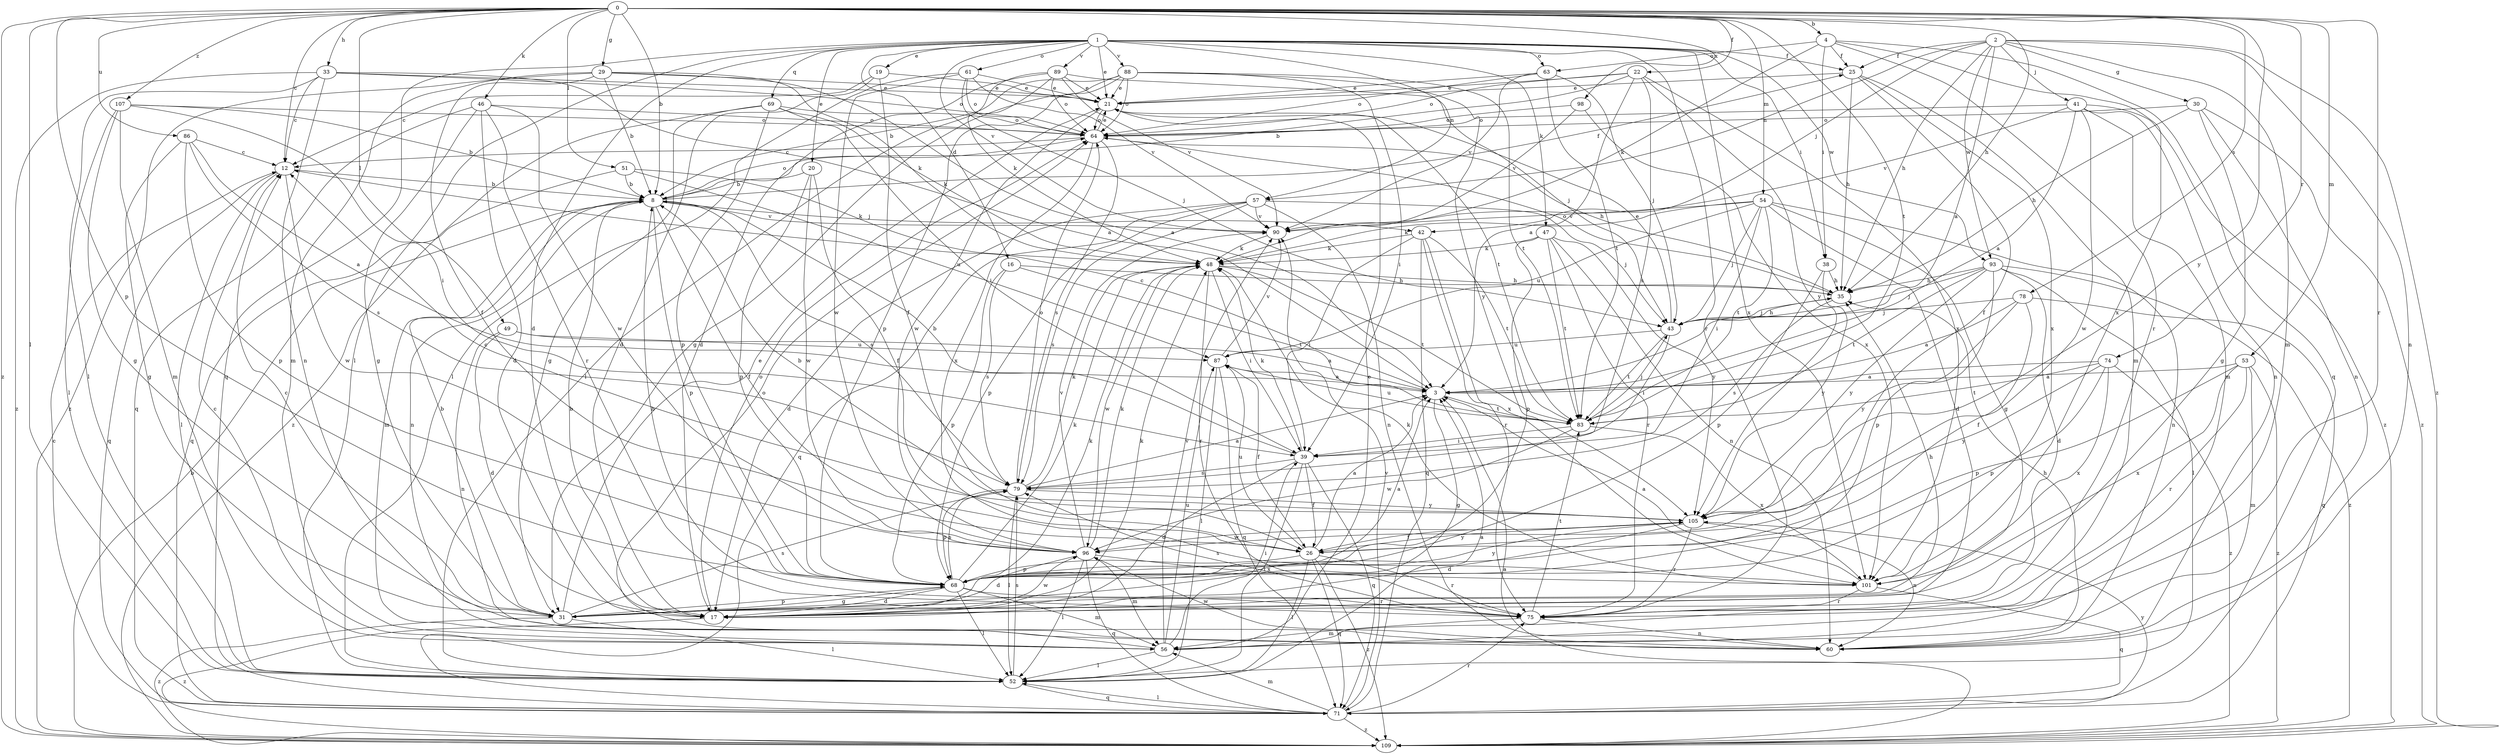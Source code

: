 strict digraph  {
0;
1;
2;
3;
4;
8;
12;
16;
17;
19;
20;
21;
22;
25;
26;
29;
30;
31;
33;
35;
38;
39;
41;
42;
43;
46;
47;
48;
49;
51;
52;
53;
54;
56;
57;
60;
61;
63;
64;
68;
69;
71;
74;
75;
78;
79;
83;
86;
87;
88;
89;
90;
93;
96;
98;
101;
105;
107;
109;
0 -> 4  [label=b];
0 -> 8  [label=b];
0 -> 12  [label=c];
0 -> 22  [label=f];
0 -> 29  [label=g];
0 -> 33  [label=h];
0 -> 35  [label=h];
0 -> 46  [label=k];
0 -> 49  [label=l];
0 -> 51  [label=l];
0 -> 52  [label=l];
0 -> 53  [label=m];
0 -> 54  [label=m];
0 -> 68  [label=p];
0 -> 74  [label=r];
0 -> 75  [label=r];
0 -> 78  [label=s];
0 -> 83  [label=t];
0 -> 86  [label=u];
0 -> 98  [label=x];
0 -> 105  [label=y];
0 -> 107  [label=z];
0 -> 109  [label=z];
1 -> 16  [label=d];
1 -> 17  [label=d];
1 -> 19  [label=e];
1 -> 20  [label=e];
1 -> 21  [label=e];
1 -> 25  [label=f];
1 -> 38  [label=i];
1 -> 47  [label=k];
1 -> 52  [label=l];
1 -> 57  [label=n];
1 -> 61  [label=o];
1 -> 63  [label=o];
1 -> 69  [label=q];
1 -> 71  [label=q];
1 -> 75  [label=r];
1 -> 88  [label=v];
1 -> 89  [label=v];
1 -> 90  [label=v];
1 -> 93  [label=w];
1 -> 101  [label=x];
2 -> 3  [label=a];
2 -> 25  [label=f];
2 -> 30  [label=g];
2 -> 35  [label=h];
2 -> 41  [label=j];
2 -> 42  [label=j];
2 -> 56  [label=m];
2 -> 57  [label=n];
2 -> 60  [label=n];
2 -> 93  [label=w];
2 -> 109  [label=z];
3 -> 12  [label=c];
3 -> 31  [label=g];
3 -> 83  [label=t];
4 -> 25  [label=f];
4 -> 38  [label=i];
4 -> 48  [label=k];
4 -> 63  [label=o];
4 -> 71  [label=q];
4 -> 75  [label=r];
4 -> 101  [label=x];
8 -> 25  [label=f];
8 -> 26  [label=f];
8 -> 42  [label=j];
8 -> 56  [label=m];
8 -> 60  [label=n];
8 -> 64  [label=o];
8 -> 68  [label=p];
8 -> 79  [label=s];
8 -> 90  [label=v];
12 -> 8  [label=b];
12 -> 52  [label=l];
12 -> 71  [label=q];
12 -> 96  [label=w];
16 -> 35  [label=h];
16 -> 68  [label=p];
16 -> 79  [label=s];
16 -> 83  [label=t];
17 -> 8  [label=b];
17 -> 48  [label=k];
17 -> 64  [label=o];
17 -> 96  [label=w];
17 -> 109  [label=z];
19 -> 12  [label=c];
19 -> 17  [label=d];
19 -> 21  [label=e];
19 -> 26  [label=f];
20 -> 8  [label=b];
20 -> 26  [label=f];
20 -> 68  [label=p];
20 -> 96  [label=w];
21 -> 64  [label=o];
21 -> 83  [label=t];
21 -> 96  [label=w];
22 -> 3  [label=a];
22 -> 8  [label=b];
22 -> 21  [label=e];
22 -> 64  [label=o];
22 -> 79  [label=s];
22 -> 101  [label=x];
22 -> 105  [label=y];
25 -> 21  [label=e];
25 -> 26  [label=f];
25 -> 35  [label=h];
25 -> 56  [label=m];
25 -> 101  [label=x];
26 -> 3  [label=a];
26 -> 52  [label=l];
26 -> 68  [label=p];
26 -> 71  [label=q];
26 -> 75  [label=r];
26 -> 87  [label=u];
26 -> 105  [label=y];
26 -> 109  [label=z];
29 -> 3  [label=a];
29 -> 8  [label=b];
29 -> 21  [label=e];
29 -> 26  [label=f];
29 -> 48  [label=k];
29 -> 56  [label=m];
29 -> 109  [label=z];
30 -> 31  [label=g];
30 -> 35  [label=h];
30 -> 60  [label=n];
30 -> 64  [label=o];
30 -> 109  [label=z];
31 -> 8  [label=b];
31 -> 12  [label=c];
31 -> 21  [label=e];
31 -> 35  [label=h];
31 -> 48  [label=k];
31 -> 52  [label=l];
31 -> 68  [label=p];
31 -> 79  [label=s];
31 -> 109  [label=z];
33 -> 3  [label=a];
33 -> 12  [label=c];
33 -> 21  [label=e];
33 -> 52  [label=l];
33 -> 60  [label=n];
33 -> 64  [label=o];
33 -> 109  [label=z];
35 -> 43  [label=j];
35 -> 64  [label=o];
35 -> 79  [label=s];
38 -> 35  [label=h];
38 -> 68  [label=p];
38 -> 105  [label=y];
39 -> 8  [label=b];
39 -> 17  [label=d];
39 -> 26  [label=f];
39 -> 48  [label=k];
39 -> 52  [label=l];
39 -> 71  [label=q];
39 -> 79  [label=s];
41 -> 3  [label=a];
41 -> 56  [label=m];
41 -> 60  [label=n];
41 -> 64  [label=o];
41 -> 90  [label=v];
41 -> 96  [label=w];
41 -> 109  [label=z];
42 -> 39  [label=i];
42 -> 48  [label=k];
42 -> 71  [label=q];
42 -> 75  [label=r];
42 -> 83  [label=t];
42 -> 101  [label=x];
43 -> 21  [label=e];
43 -> 35  [label=h];
43 -> 39  [label=i];
43 -> 83  [label=t];
43 -> 87  [label=u];
46 -> 17  [label=d];
46 -> 31  [label=g];
46 -> 64  [label=o];
46 -> 71  [label=q];
46 -> 75  [label=r];
46 -> 96  [label=w];
47 -> 48  [label=k];
47 -> 60  [label=n];
47 -> 68  [label=p];
47 -> 75  [label=r];
47 -> 83  [label=t];
47 -> 105  [label=y];
48 -> 35  [label=h];
48 -> 39  [label=i];
48 -> 75  [label=r];
48 -> 83  [label=t];
48 -> 96  [label=w];
49 -> 3  [label=a];
49 -> 17  [label=d];
49 -> 60  [label=n];
49 -> 87  [label=u];
51 -> 8  [label=b];
51 -> 48  [label=k];
51 -> 71  [label=q];
51 -> 87  [label=u];
52 -> 3  [label=a];
52 -> 71  [label=q];
52 -> 79  [label=s];
53 -> 3  [label=a];
53 -> 56  [label=m];
53 -> 68  [label=p];
53 -> 75  [label=r];
53 -> 101  [label=x];
53 -> 109  [label=z];
54 -> 17  [label=d];
54 -> 31  [label=g];
54 -> 39  [label=i];
54 -> 43  [label=j];
54 -> 48  [label=k];
54 -> 60  [label=n];
54 -> 83  [label=t];
54 -> 87  [label=u];
54 -> 90  [label=v];
56 -> 12  [label=c];
56 -> 21  [label=e];
56 -> 39  [label=i];
56 -> 52  [label=l];
56 -> 64  [label=o];
56 -> 87  [label=u];
56 -> 90  [label=v];
57 -> 17  [label=d];
57 -> 43  [label=j];
57 -> 60  [label=n];
57 -> 68  [label=p];
57 -> 71  [label=q];
57 -> 79  [label=s];
57 -> 90  [label=v];
60 -> 35  [label=h];
60 -> 96  [label=w];
61 -> 21  [label=e];
61 -> 43  [label=j];
61 -> 52  [label=l];
61 -> 64  [label=o];
61 -> 90  [label=v];
61 -> 96  [label=w];
63 -> 21  [label=e];
63 -> 43  [label=j];
63 -> 64  [label=o];
63 -> 83  [label=t];
63 -> 90  [label=v];
64 -> 12  [label=c];
64 -> 21  [label=e];
64 -> 35  [label=h];
64 -> 79  [label=s];
64 -> 101  [label=x];
68 -> 3  [label=a];
68 -> 17  [label=d];
68 -> 31  [label=g];
68 -> 48  [label=k];
68 -> 52  [label=l];
68 -> 56  [label=m];
68 -> 75  [label=r];
68 -> 79  [label=s];
68 -> 105  [label=y];
69 -> 31  [label=g];
69 -> 39  [label=i];
69 -> 48  [label=k];
69 -> 64  [label=o];
69 -> 68  [label=p];
69 -> 109  [label=z];
71 -> 12  [label=c];
71 -> 52  [label=l];
71 -> 56  [label=m];
71 -> 75  [label=r];
71 -> 90  [label=v];
71 -> 105  [label=y];
71 -> 109  [label=z];
74 -> 3  [label=a];
74 -> 68  [label=p];
74 -> 83  [label=t];
74 -> 101  [label=x];
74 -> 105  [label=y];
74 -> 109  [label=z];
75 -> 8  [label=b];
75 -> 56  [label=m];
75 -> 60  [label=n];
75 -> 79  [label=s];
75 -> 83  [label=t];
78 -> 3  [label=a];
78 -> 26  [label=f];
78 -> 43  [label=j];
78 -> 71  [label=q];
78 -> 105  [label=y];
79 -> 3  [label=a];
79 -> 48  [label=k];
79 -> 52  [label=l];
79 -> 64  [label=o];
79 -> 68  [label=p];
79 -> 105  [label=y];
83 -> 39  [label=i];
83 -> 43  [label=j];
83 -> 87  [label=u];
83 -> 96  [label=w];
83 -> 101  [label=x];
86 -> 3  [label=a];
86 -> 12  [label=c];
86 -> 31  [label=g];
86 -> 68  [label=p];
86 -> 79  [label=s];
87 -> 3  [label=a];
87 -> 26  [label=f];
87 -> 52  [label=l];
87 -> 71  [label=q];
87 -> 90  [label=v];
88 -> 8  [label=b];
88 -> 21  [label=e];
88 -> 31  [label=g];
88 -> 39  [label=i];
88 -> 64  [label=o];
88 -> 68  [label=p];
88 -> 83  [label=t];
88 -> 105  [label=y];
89 -> 17  [label=d];
89 -> 21  [label=e];
89 -> 43  [label=j];
89 -> 48  [label=k];
89 -> 52  [label=l];
89 -> 64  [label=o];
89 -> 90  [label=v];
90 -> 48  [label=k];
93 -> 17  [label=d];
93 -> 35  [label=h];
93 -> 43  [label=j];
93 -> 52  [label=l];
93 -> 68  [label=p];
93 -> 83  [label=t];
93 -> 105  [label=y];
93 -> 109  [label=z];
96 -> 17  [label=d];
96 -> 48  [label=k];
96 -> 52  [label=l];
96 -> 56  [label=m];
96 -> 71  [label=q];
96 -> 90  [label=v];
96 -> 101  [label=x];
98 -> 64  [label=o];
98 -> 90  [label=v];
98 -> 101  [label=x];
101 -> 3  [label=a];
101 -> 48  [label=k];
101 -> 71  [label=q];
101 -> 75  [label=r];
105 -> 8  [label=b];
105 -> 12  [label=c];
105 -> 17  [label=d];
105 -> 26  [label=f];
105 -> 60  [label=n];
105 -> 75  [label=r];
105 -> 96  [label=w];
107 -> 8  [label=b];
107 -> 31  [label=g];
107 -> 39  [label=i];
107 -> 52  [label=l];
107 -> 56  [label=m];
107 -> 64  [label=o];
109 -> 3  [label=a];
109 -> 8  [label=b];
}
